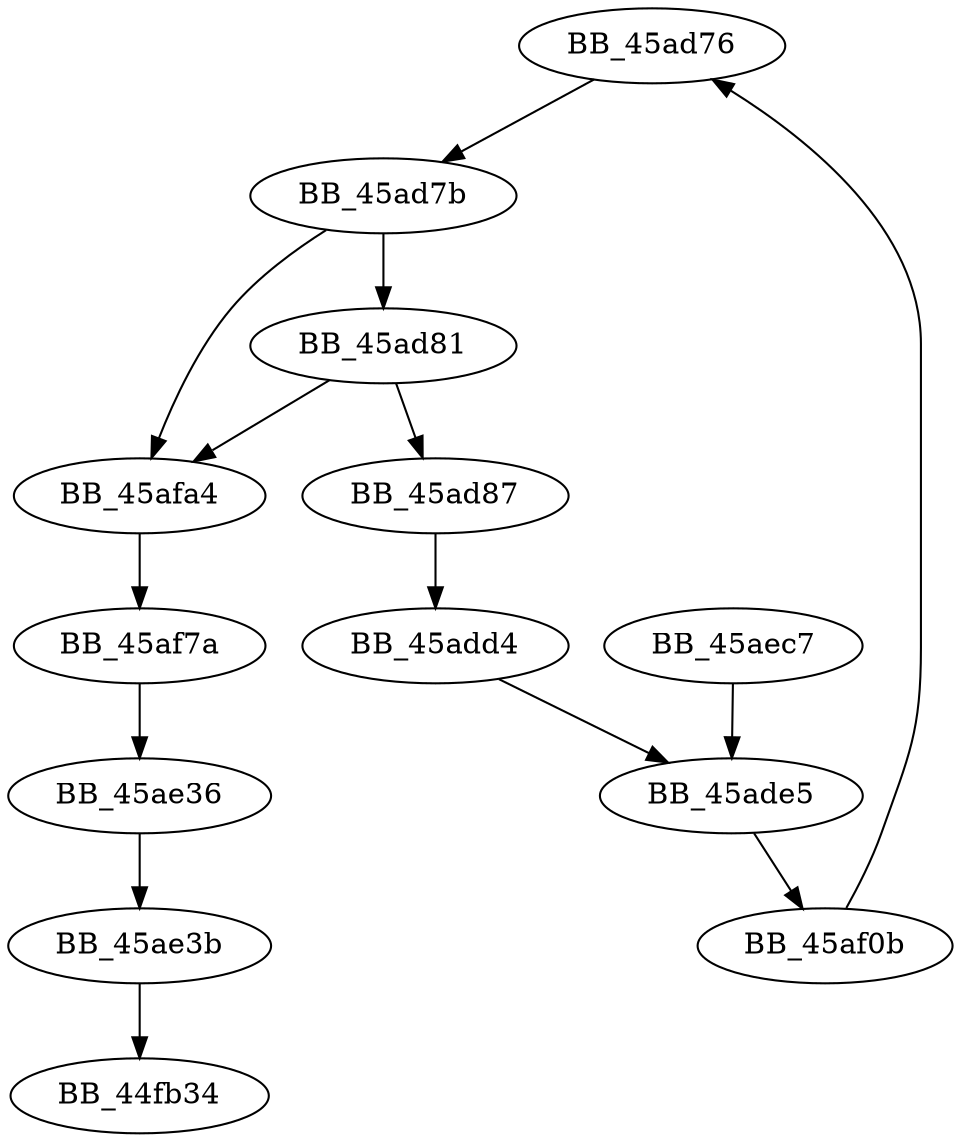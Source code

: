 DiGraph sub_45AEC7{
BB_45ad76->BB_45ad7b
BB_45ad7b->BB_45ad81
BB_45ad7b->BB_45afa4
BB_45ad81->BB_45ad87
BB_45ad81->BB_45afa4
BB_45ad87->BB_45add4
BB_45add4->BB_45ade5
BB_45ade5->BB_45af0b
BB_45ae36->BB_45ae3b
BB_45ae3b->BB_44fb34
BB_45aec7->BB_45ade5
BB_45af0b->BB_45ad76
BB_45af7a->BB_45ae36
BB_45afa4->BB_45af7a
}
